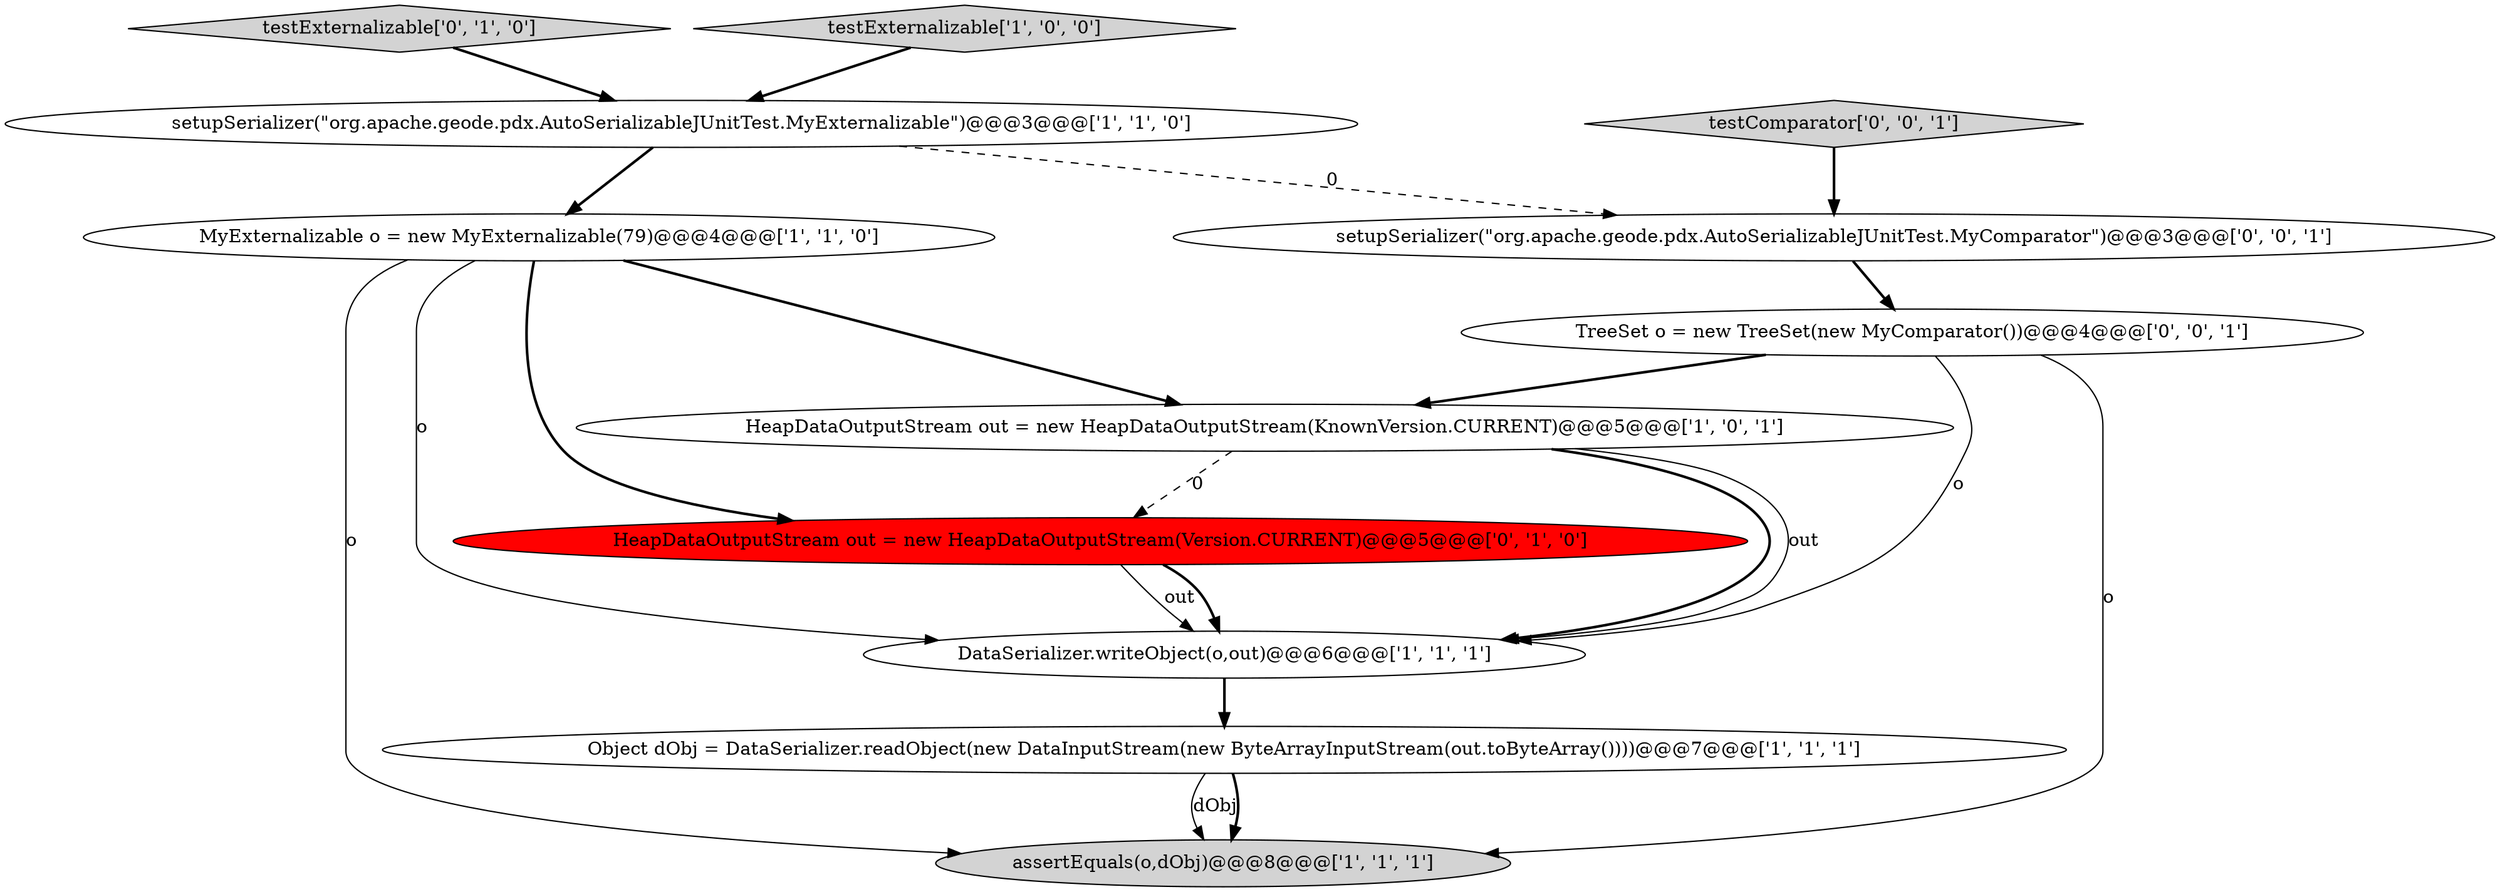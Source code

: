 digraph {
3 [style = filled, label = "MyExternalizable o = new MyExternalizable(79)@@@4@@@['1', '1', '0']", fillcolor = white, shape = ellipse image = "AAA0AAABBB1BBB"];
6 [style = filled, label = "assertEquals(o,dObj)@@@8@@@['1', '1', '1']", fillcolor = lightgray, shape = ellipse image = "AAA0AAABBB1BBB"];
10 [style = filled, label = "setupSerializer(\"org.apache.geode.pdx.AutoSerializableJUnitTest.MyComparator\")@@@3@@@['0', '0', '1']", fillcolor = white, shape = ellipse image = "AAA0AAABBB3BBB"];
7 [style = filled, label = "testExternalizable['0', '1', '0']", fillcolor = lightgray, shape = diamond image = "AAA0AAABBB2BBB"];
9 [style = filled, label = "testComparator['0', '0', '1']", fillcolor = lightgray, shape = diamond image = "AAA0AAABBB3BBB"];
8 [style = filled, label = "HeapDataOutputStream out = new HeapDataOutputStream(Version.CURRENT)@@@5@@@['0', '1', '0']", fillcolor = red, shape = ellipse image = "AAA1AAABBB2BBB"];
1 [style = filled, label = "DataSerializer.writeObject(o,out)@@@6@@@['1', '1', '1']", fillcolor = white, shape = ellipse image = "AAA0AAABBB1BBB"];
5 [style = filled, label = "testExternalizable['1', '0', '0']", fillcolor = lightgray, shape = diamond image = "AAA0AAABBB1BBB"];
0 [style = filled, label = "HeapDataOutputStream out = new HeapDataOutputStream(KnownVersion.CURRENT)@@@5@@@['1', '0', '1']", fillcolor = white, shape = ellipse image = "AAA0AAABBB1BBB"];
4 [style = filled, label = "Object dObj = DataSerializer.readObject(new DataInputStream(new ByteArrayInputStream(out.toByteArray())))@@@7@@@['1', '1', '1']", fillcolor = white, shape = ellipse image = "AAA0AAABBB1BBB"];
2 [style = filled, label = "setupSerializer(\"org.apache.geode.pdx.AutoSerializableJUnitTest.MyExternalizable\")@@@3@@@['1', '1', '0']", fillcolor = white, shape = ellipse image = "AAA0AAABBB1BBB"];
11 [style = filled, label = "TreeSet o = new TreeSet(new MyComparator())@@@4@@@['0', '0', '1']", fillcolor = white, shape = ellipse image = "AAA0AAABBB3BBB"];
11->6 [style = solid, label="o"];
1->4 [style = bold, label=""];
4->6 [style = solid, label="dObj"];
4->6 [style = bold, label=""];
8->1 [style = solid, label="out"];
2->3 [style = bold, label=""];
9->10 [style = bold, label=""];
3->6 [style = solid, label="o"];
3->0 [style = bold, label=""];
3->1 [style = solid, label="o"];
2->10 [style = dashed, label="0"];
8->1 [style = bold, label=""];
11->1 [style = solid, label="o"];
5->2 [style = bold, label=""];
11->0 [style = bold, label=""];
7->2 [style = bold, label=""];
0->1 [style = bold, label=""];
3->8 [style = bold, label=""];
0->8 [style = dashed, label="0"];
0->1 [style = solid, label="out"];
10->11 [style = bold, label=""];
}
